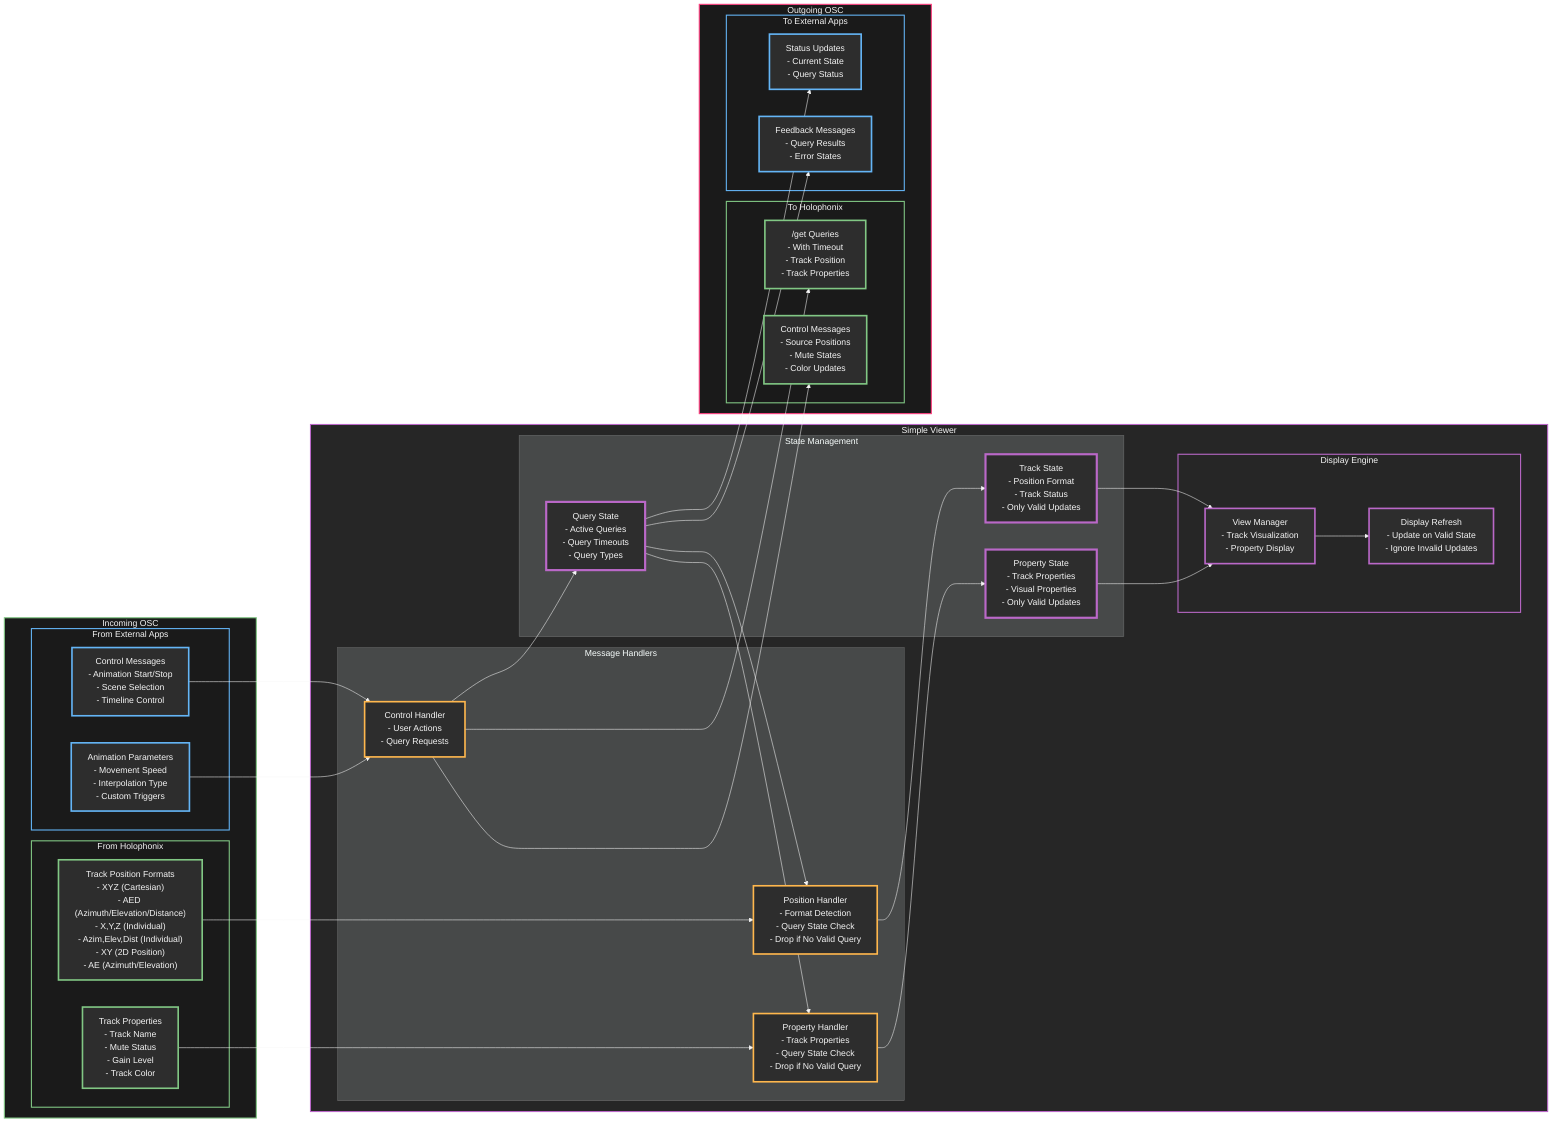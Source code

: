 %%{init: {
  'theme': 'dark',
  'themeVariables': {
    'fontSize': '16px',
    'fontFamily': 'arial',
    'lineWidth': '2px',
    'arrowMarkerAbsolute': true,
    'darkMode': true,
    'primaryColor': '#fff',
    'primaryTextColor': '#fff',
    'primaryBorderColor': '#fff',
    'lineColor': '#f5f5f5',
    'textColor': '#f5f5f5'
  },
  'flowchart': {
    'nodeSpacing': 50,
    'rankSpacing': 100,
    'curve': 'basis'
  }
} }%%

graph LR
    %% Input OSC Messages
    subgraph IN["Incoming OSC"]
        direction LR
        subgraph HOLO["From Holophonix"]
            direction LR
            HOLO_POS["Track Position Formats<br/>- XYZ (Cartesian)<br/>- AED (Azimuth/Elevation/Distance)<br/>- X,Y,Z (Individual)<br/>- Azim,Elev,Dist (Individual)<br/>- XY (2D Position)<br/>- AE (Azimuth/Elevation)"]
            HOLO_PROPS["Track Properties<br/>- Track Name<br/>- Mute Status<br/>- Gain Level<br/>- Track Color"]
        end

        subgraph EXT["From External Apps"]
            direction LR
            EXT_CTRL["Control Messages<br/>- Animation Start/Stop<br/>- Scene Selection<br/>- Timeline Control"]
            EXT_PARAMS["Animation Parameters<br/>- Movement Speed<br/>- Interpolation Type<br/>- Custom Triggers"]
        end
    end

    %% Core Application
    subgraph APP["Simple Viewer"]
        direction LR
        
        subgraph HANDLERS["Message Handlers"]
            direction LR
            POS_HANDLER["Position Handler<br/>- Format Detection<br/>- Query State Check<br/>- Drop if No Valid Query"]
            PROP_HANDLER["Property Handler<br/>- Track Properties<br/>- Query State Check<br/>- Drop if No Valid Query"]
            CTRL_HANDLER["Control Handler<br/>- User Actions<br/>- Query Requests"]
        end
        
        subgraph STATE["State Management"]
            direction LR
            QUERY_STATE["Query State<br/>- Active Queries<br/>- Query Timeouts<br/>- Query Types"]
            TRACK_STATE["Track State<br/>- Position Format<br/>- Track Status<br/>- Only Valid Updates"]
            PROP_STATE["Property State<br/>- Track Properties<br/>- Visual Properties<br/>- Only Valid Updates"]
        end
        
        subgraph DISPLAY["Display Engine"]
            direction LR
            VIEW["View Manager<br/>- Track Visualization<br/>- Property Display"]
            REFRESH["Display Refresh<br/>- Update on Valid State<br/>- Ignore Invalid Updates"]
        end
    end

    %% Output OSC Messages
    subgraph OUT["Outgoing OSC"]
        direction LR
        subgraph TO_HOLO["To Holophonix"]
            direction LR
            QUERY_OUT["/get Queries<br/>- With Timeout<br/>- Track Position<br/>- Track Properties"]
            CONTROL_OUT["Control Messages<br/>- Source Positions<br/>- Mute States<br/>- Color Updates"]
        end

        subgraph TO_EXT["To External Apps"]
            direction LR
            EXT_OUT["Status Updates<br/>- Current State<br/>- Query Status"]
            FEEDBACK["Feedback Messages<br/>- Query Results<br/>- Error States"]
        end
    end

    %% Connections - Incoming from Holophonix
    HOLO_POS --> POS_HANDLER
    HOLO_PROPS --> PROP_HANDLER

    %% Connections - Incoming from External
    EXT_CTRL --> CTRL_HANDLER
    EXT_PARAMS --> CTRL_HANDLER
    
    %% Query State Management
    CTRL_HANDLER --> QUERY_STATE
    QUERY_STATE --> POS_HANDLER
    QUERY_STATE --> PROP_HANDLER
    
    %% Valid State Updates
    POS_HANDLER --> TRACK_STATE
    PROP_HANDLER --> PROP_STATE
    
    %% Display Updates
    TRACK_STATE --> VIEW
    PROP_STATE --> VIEW
    VIEW --> REFRESH
    
    %% Query Generation
    CTRL_HANDLER --> QUERY_OUT
    
    %% Status Updates
    QUERY_STATE --> EXT_OUT
    QUERY_STATE --> FEEDBACK
    
    %% Control Messages
    CTRL_HANDLER --> CONTROL_OUT
    
    %% Styling
    classDef default fill:#2d2d2d,stroke:#f5f5f5,stroke-width:1px,color:#f5f5f5
    classDef holophonix fill:#2d2d2d,stroke:#81c784,stroke-width:3px,color:#f5f5f5
    classDef external fill:#2d2d2d,stroke:#64b5f6,stroke-width:3px,color:#f5f5f5
    classDef process fill:#2d2d2d,stroke:#ba68c8,stroke-width:3px,color:#f5f5f5
    classDef output fill:#2d2d2d,stroke:#ff4081,stroke-width:3px,color:#f5f5f5
    classDef core fill:#2d2d2d,stroke:#ba68c8,stroke-width:4px,color:#f5f5f5
    classDef handler fill:#2d2d2d,stroke:#ffb74d,stroke-width:3px,color:#f5f5f5
    
    %% Node styling
    class HOLO_POS,HOLO_PROPS,QUERY_OUT,CONTROL_OUT holophonix
    class EXT_CTRL,EXT_PARAMS,EXT_OUT,FEEDBACK external
    class POS_HANDLER,PROP_HANDLER,CTRL_HANDLER handler
    class VIEW,REFRESH process
    class TRACK_STATE,PROP_STATE,QUERY_STATE core
    
    %% Subgraph styling
    style IN fill:#1a1a1a,stroke:#81c784,stroke-width:2px,color:#f5f5f5
    style HOLO fill:#1a1a1a,stroke:#81c784,stroke-width:2px,color:#f5f5f5
    style EXT fill:#1a1a1a,stroke:#64b5f6,stroke-width:2px,color:#f5f5f5
    style APP fill:#262626,stroke:#ba68c8,stroke-width:2px,color:#f5f5f5
    style OUT fill:#1a1a1a,stroke:#ff4081,stroke-width:2px,color:#f5f5f5
    style TO_HOLO fill:#1a1a1a,stroke:#81c784,stroke-width:2px,color:#f5f5f5
    style TO_EXT fill:#1a1a1a,stroke:#64b5f6,stroke-width:2px,color:#f5f5f5
    style DISPLAY fill:#262626,stroke:#ba68c8,stroke-width:2px,color:#f5f5f5